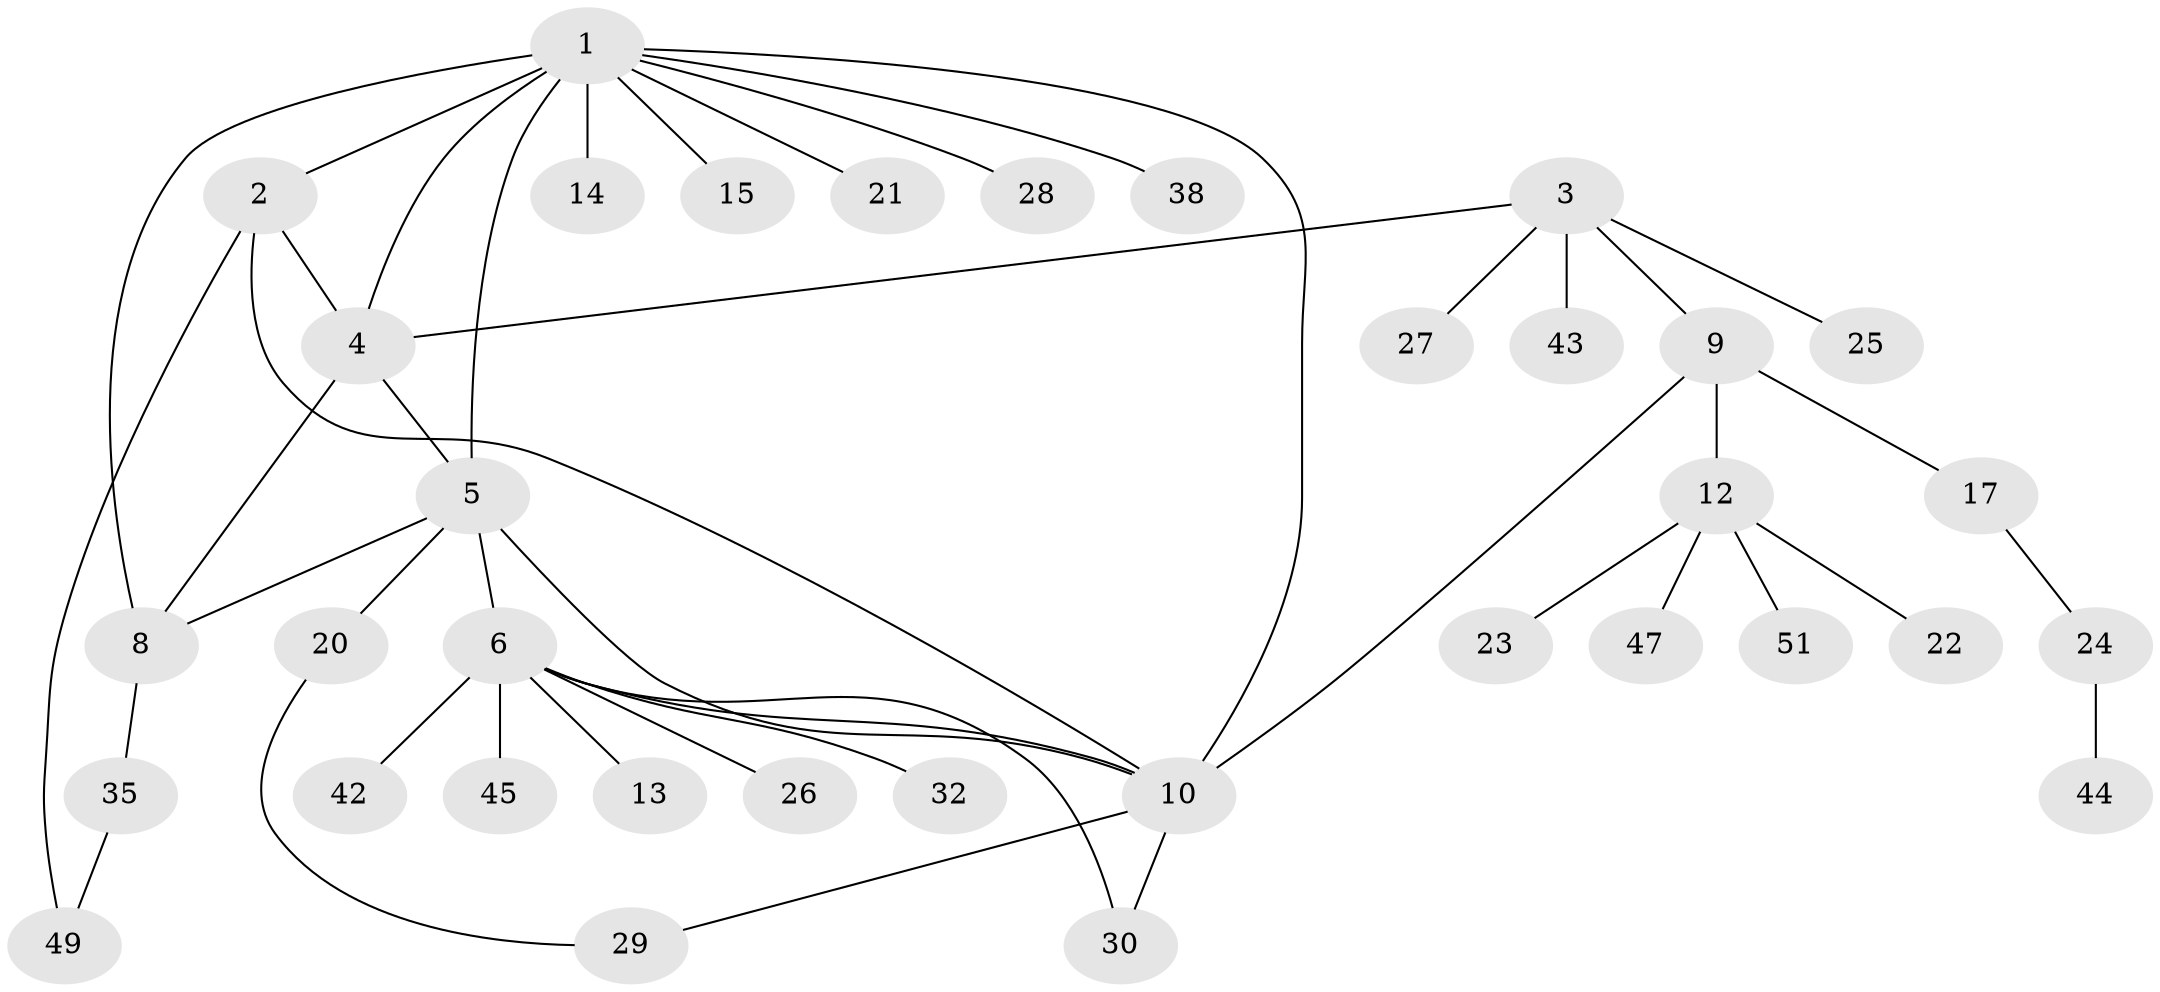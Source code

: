 // original degree distribution, {8: 0.0196078431372549, 4: 0.058823529411764705, 5: 0.0784313725490196, 7: 0.0392156862745098, 9: 0.0196078431372549, 2: 0.21568627450980393, 1: 0.47058823529411764, 3: 0.09803921568627451}
// Generated by graph-tools (version 1.1) at 2025/11/02/27/25 16:11:36]
// undirected, 35 vertices, 45 edges
graph export_dot {
graph [start="1"]
  node [color=gray90,style=filled];
  1 [super="+7"];
  2 [super="+11"];
  3 [super="+18"];
  4;
  5 [super="+39"];
  6 [super="+41"];
  8 [super="+40"];
  9;
  10 [super="+19"];
  12 [super="+16"];
  13;
  14 [super="+34"];
  15 [super="+33"];
  17 [super="+46"];
  20 [super="+50"];
  21;
  22;
  23;
  24 [super="+31"];
  25 [super="+37"];
  26;
  27 [super="+48"];
  28;
  29;
  30;
  32;
  35 [super="+36"];
  38;
  42;
  43;
  44;
  45;
  47;
  49;
  51;
  1 -- 2;
  1 -- 4;
  1 -- 5 [weight=2];
  1 -- 14;
  1 -- 15;
  1 -- 21;
  1 -- 38;
  1 -- 8;
  1 -- 10;
  1 -- 28;
  2 -- 10;
  2 -- 49;
  2 -- 4;
  3 -- 4;
  3 -- 9;
  3 -- 43;
  3 -- 27;
  3 -- 25;
  4 -- 5;
  4 -- 8;
  5 -- 6;
  5 -- 8;
  5 -- 10;
  5 -- 20;
  6 -- 13;
  6 -- 26;
  6 -- 30;
  6 -- 32;
  6 -- 42;
  6 -- 45;
  6 -- 10;
  8 -- 35;
  9 -- 10;
  9 -- 12;
  9 -- 17;
  10 -- 29;
  10 -- 30;
  12 -- 51;
  12 -- 22;
  12 -- 23;
  12 -- 47;
  17 -- 24;
  20 -- 29;
  24 -- 44;
  35 -- 49;
}
